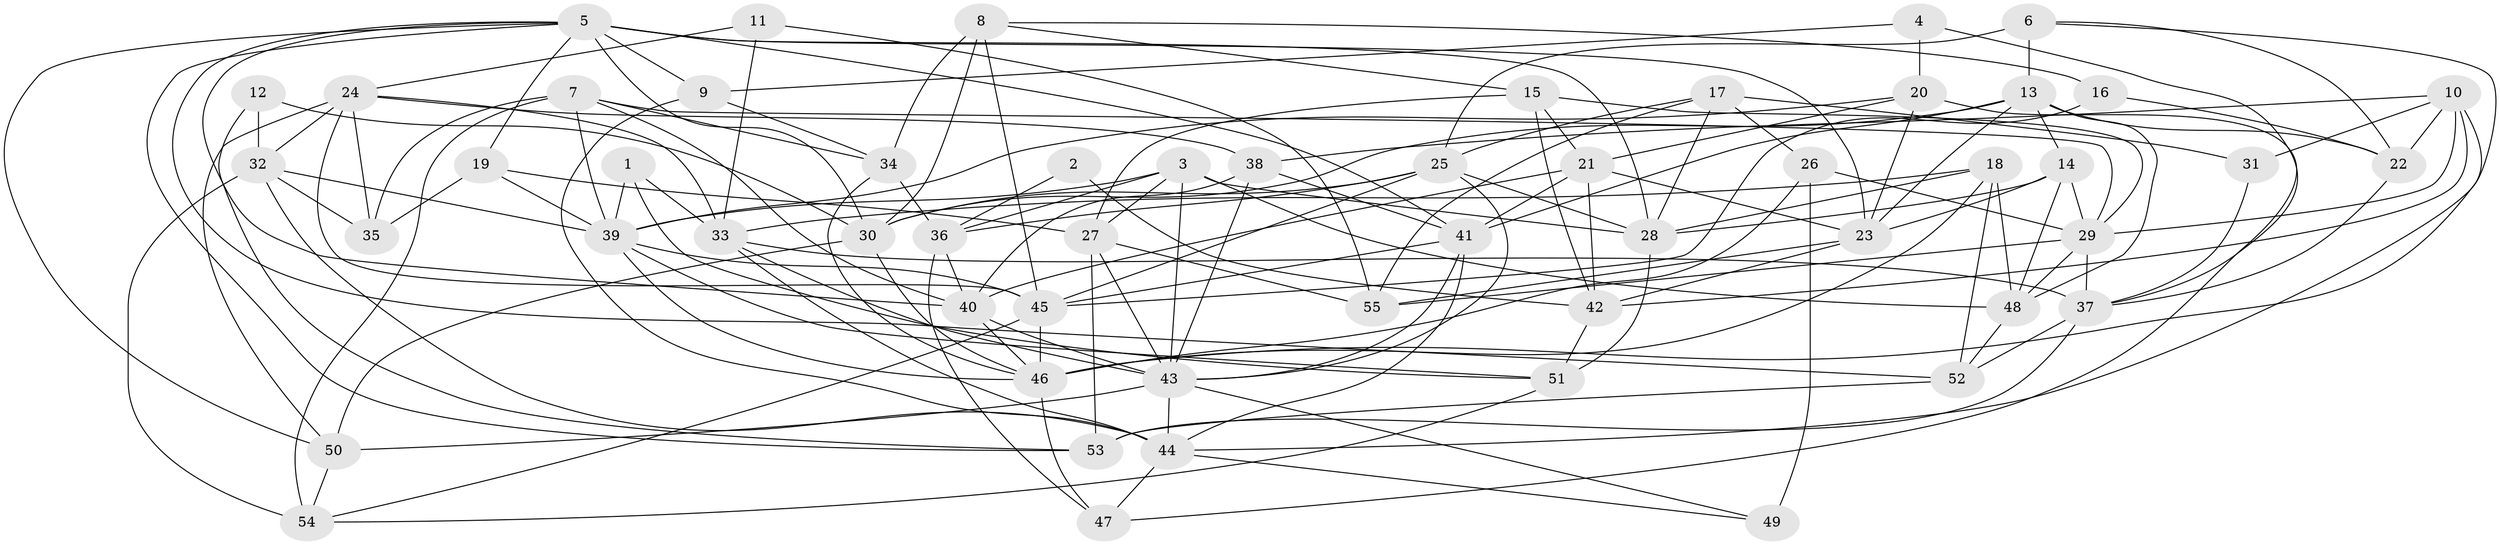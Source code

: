 // original degree distribution, {5: 0.21100917431192662, 3: 0.27522935779816515, 4: 0.23853211009174313, 6: 0.11926605504587157, 2: 0.12844036697247707, 7: 0.027522935779816515}
// Generated by graph-tools (version 1.1) at 2025/26/03/09/25 03:26:22]
// undirected, 55 vertices, 154 edges
graph export_dot {
graph [start="1"]
  node [color=gray90,style=filled];
  1;
  2;
  3;
  4;
  5;
  6;
  7;
  8;
  9;
  10;
  11;
  12;
  13;
  14;
  15;
  16;
  17;
  18;
  19;
  20;
  21;
  22;
  23;
  24;
  25;
  26;
  27;
  28;
  29;
  30;
  31;
  32;
  33;
  34;
  35;
  36;
  37;
  38;
  39;
  40;
  41;
  42;
  43;
  44;
  45;
  46;
  47;
  48;
  49;
  50;
  51;
  52;
  53;
  54;
  55;
  1 -- 33 [weight=1.0];
  1 -- 39 [weight=1.0];
  1 -- 51 [weight=1.0];
  2 -- 36 [weight=1.0];
  2 -- 42 [weight=1.0];
  3 -- 27 [weight=1.0];
  3 -- 28 [weight=1.0];
  3 -- 36 [weight=1.0];
  3 -- 39 [weight=1.0];
  3 -- 43 [weight=1.0];
  3 -- 48 [weight=1.0];
  4 -- 9 [weight=1.0];
  4 -- 20 [weight=2.0];
  4 -- 37 [weight=1.0];
  5 -- 9 [weight=1.0];
  5 -- 19 [weight=1.0];
  5 -- 23 [weight=1.0];
  5 -- 28 [weight=1.0];
  5 -- 30 [weight=1.0];
  5 -- 40 [weight=1.0];
  5 -- 41 [weight=1.0];
  5 -- 50 [weight=1.0];
  5 -- 52 [weight=1.0];
  5 -- 53 [weight=1.0];
  6 -- 13 [weight=2.0];
  6 -- 22 [weight=1.0];
  6 -- 25 [weight=1.0];
  6 -- 46 [weight=1.0];
  7 -- 29 [weight=1.0];
  7 -- 34 [weight=1.0];
  7 -- 35 [weight=2.0];
  7 -- 39 [weight=1.0];
  7 -- 40 [weight=1.0];
  7 -- 54 [weight=1.0];
  8 -- 15 [weight=1.0];
  8 -- 16 [weight=1.0];
  8 -- 30 [weight=1.0];
  8 -- 34 [weight=1.0];
  8 -- 45 [weight=1.0];
  9 -- 34 [weight=1.0];
  9 -- 44 [weight=1.0];
  10 -- 22 [weight=1.0];
  10 -- 29 [weight=1.0];
  10 -- 31 [weight=1.0];
  10 -- 38 [weight=1.0];
  10 -- 42 [weight=1.0];
  10 -- 44 [weight=1.0];
  11 -- 24 [weight=1.0];
  11 -- 33 [weight=1.0];
  11 -- 55 [weight=1.0];
  12 -- 30 [weight=1.0];
  12 -- 32 [weight=1.0];
  12 -- 53 [weight=1.0];
  13 -- 14 [weight=1.0];
  13 -- 22 [weight=1.0];
  13 -- 23 [weight=1.0];
  13 -- 30 [weight=1.0];
  13 -- 41 [weight=1.0];
  13 -- 48 [weight=1.0];
  14 -- 23 [weight=1.0];
  14 -- 28 [weight=1.0];
  14 -- 29 [weight=1.0];
  14 -- 48 [weight=1.0];
  15 -- 21 [weight=1.0];
  15 -- 27 [weight=1.0];
  15 -- 29 [weight=1.0];
  15 -- 42 [weight=1.0];
  16 -- 22 [weight=1.0];
  16 -- 45 [weight=1.0];
  17 -- 25 [weight=1.0];
  17 -- 26 [weight=1.0];
  17 -- 28 [weight=1.0];
  17 -- 31 [weight=1.0];
  17 -- 55 [weight=1.0];
  18 -- 28 [weight=1.0];
  18 -- 33 [weight=1.0];
  18 -- 46 [weight=1.0];
  18 -- 48 [weight=1.0];
  18 -- 52 [weight=1.0];
  19 -- 27 [weight=1.0];
  19 -- 35 [weight=1.0];
  19 -- 39 [weight=1.0];
  20 -- 21 [weight=1.0];
  20 -- 23 [weight=1.0];
  20 -- 39 [weight=1.0];
  20 -- 47 [weight=1.0];
  21 -- 23 [weight=1.0];
  21 -- 40 [weight=1.0];
  21 -- 41 [weight=1.0];
  21 -- 42 [weight=1.0];
  22 -- 37 [weight=1.0];
  23 -- 42 [weight=1.0];
  23 -- 55 [weight=1.0];
  24 -- 32 [weight=1.0];
  24 -- 33 [weight=1.0];
  24 -- 35 [weight=1.0];
  24 -- 38 [weight=1.0];
  24 -- 45 [weight=1.0];
  24 -- 50 [weight=1.0];
  25 -- 28 [weight=1.0];
  25 -- 30 [weight=1.0];
  25 -- 36 [weight=1.0];
  25 -- 43 [weight=1.0];
  25 -- 45 [weight=1.0];
  26 -- 29 [weight=1.0];
  26 -- 46 [weight=2.0];
  26 -- 49 [weight=1.0];
  27 -- 43 [weight=1.0];
  27 -- 53 [weight=1.0];
  27 -- 55 [weight=1.0];
  28 -- 51 [weight=1.0];
  29 -- 37 [weight=1.0];
  29 -- 48 [weight=1.0];
  29 -- 55 [weight=2.0];
  30 -- 46 [weight=1.0];
  30 -- 50 [weight=1.0];
  31 -- 37 [weight=1.0];
  32 -- 35 [weight=1.0];
  32 -- 39 [weight=1.0];
  32 -- 44 [weight=1.0];
  32 -- 54 [weight=2.0];
  33 -- 37 [weight=1.0];
  33 -- 43 [weight=1.0];
  33 -- 44 [weight=1.0];
  34 -- 36 [weight=1.0];
  34 -- 46 [weight=1.0];
  36 -- 40 [weight=1.0];
  36 -- 47 [weight=1.0];
  37 -- 52 [weight=1.0];
  37 -- 53 [weight=2.0];
  38 -- 40 [weight=1.0];
  38 -- 41 [weight=1.0];
  38 -- 43 [weight=1.0];
  39 -- 45 [weight=1.0];
  39 -- 46 [weight=1.0];
  39 -- 51 [weight=1.0];
  40 -- 43 [weight=1.0];
  40 -- 46 [weight=1.0];
  41 -- 43 [weight=1.0];
  41 -- 44 [weight=1.0];
  41 -- 45 [weight=1.0];
  42 -- 51 [weight=1.0];
  43 -- 44 [weight=1.0];
  43 -- 49 [weight=1.0];
  43 -- 50 [weight=1.0];
  44 -- 47 [weight=1.0];
  44 -- 49 [weight=1.0];
  45 -- 46 [weight=1.0];
  45 -- 54 [weight=1.0];
  46 -- 47 [weight=1.0];
  48 -- 52 [weight=1.0];
  50 -- 54 [weight=1.0];
  51 -- 54 [weight=1.0];
  52 -- 53 [weight=1.0];
}
